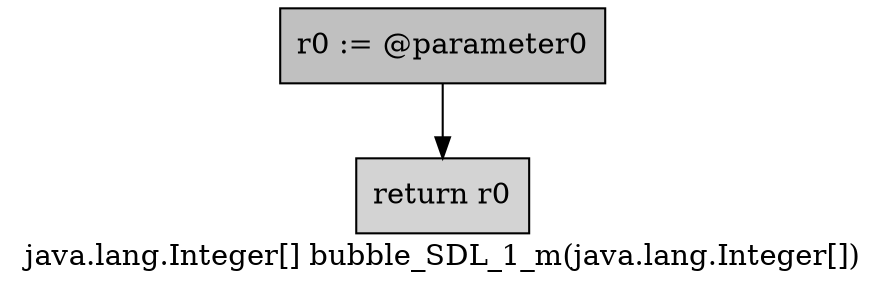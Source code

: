 digraph "java.lang.Integer[] bubble_SDL_1_m(java.lang.Integer[])" {
    label="java.lang.Integer[] bubble_SDL_1_m(java.lang.Integer[])";
    node [shape=box];
    "0" [style=filled,fillcolor=gray,label="r0 := @parameter0",];
    "1" [style=filled,fillcolor=lightgray,label="return r0",];
    "0"->"1";
}
